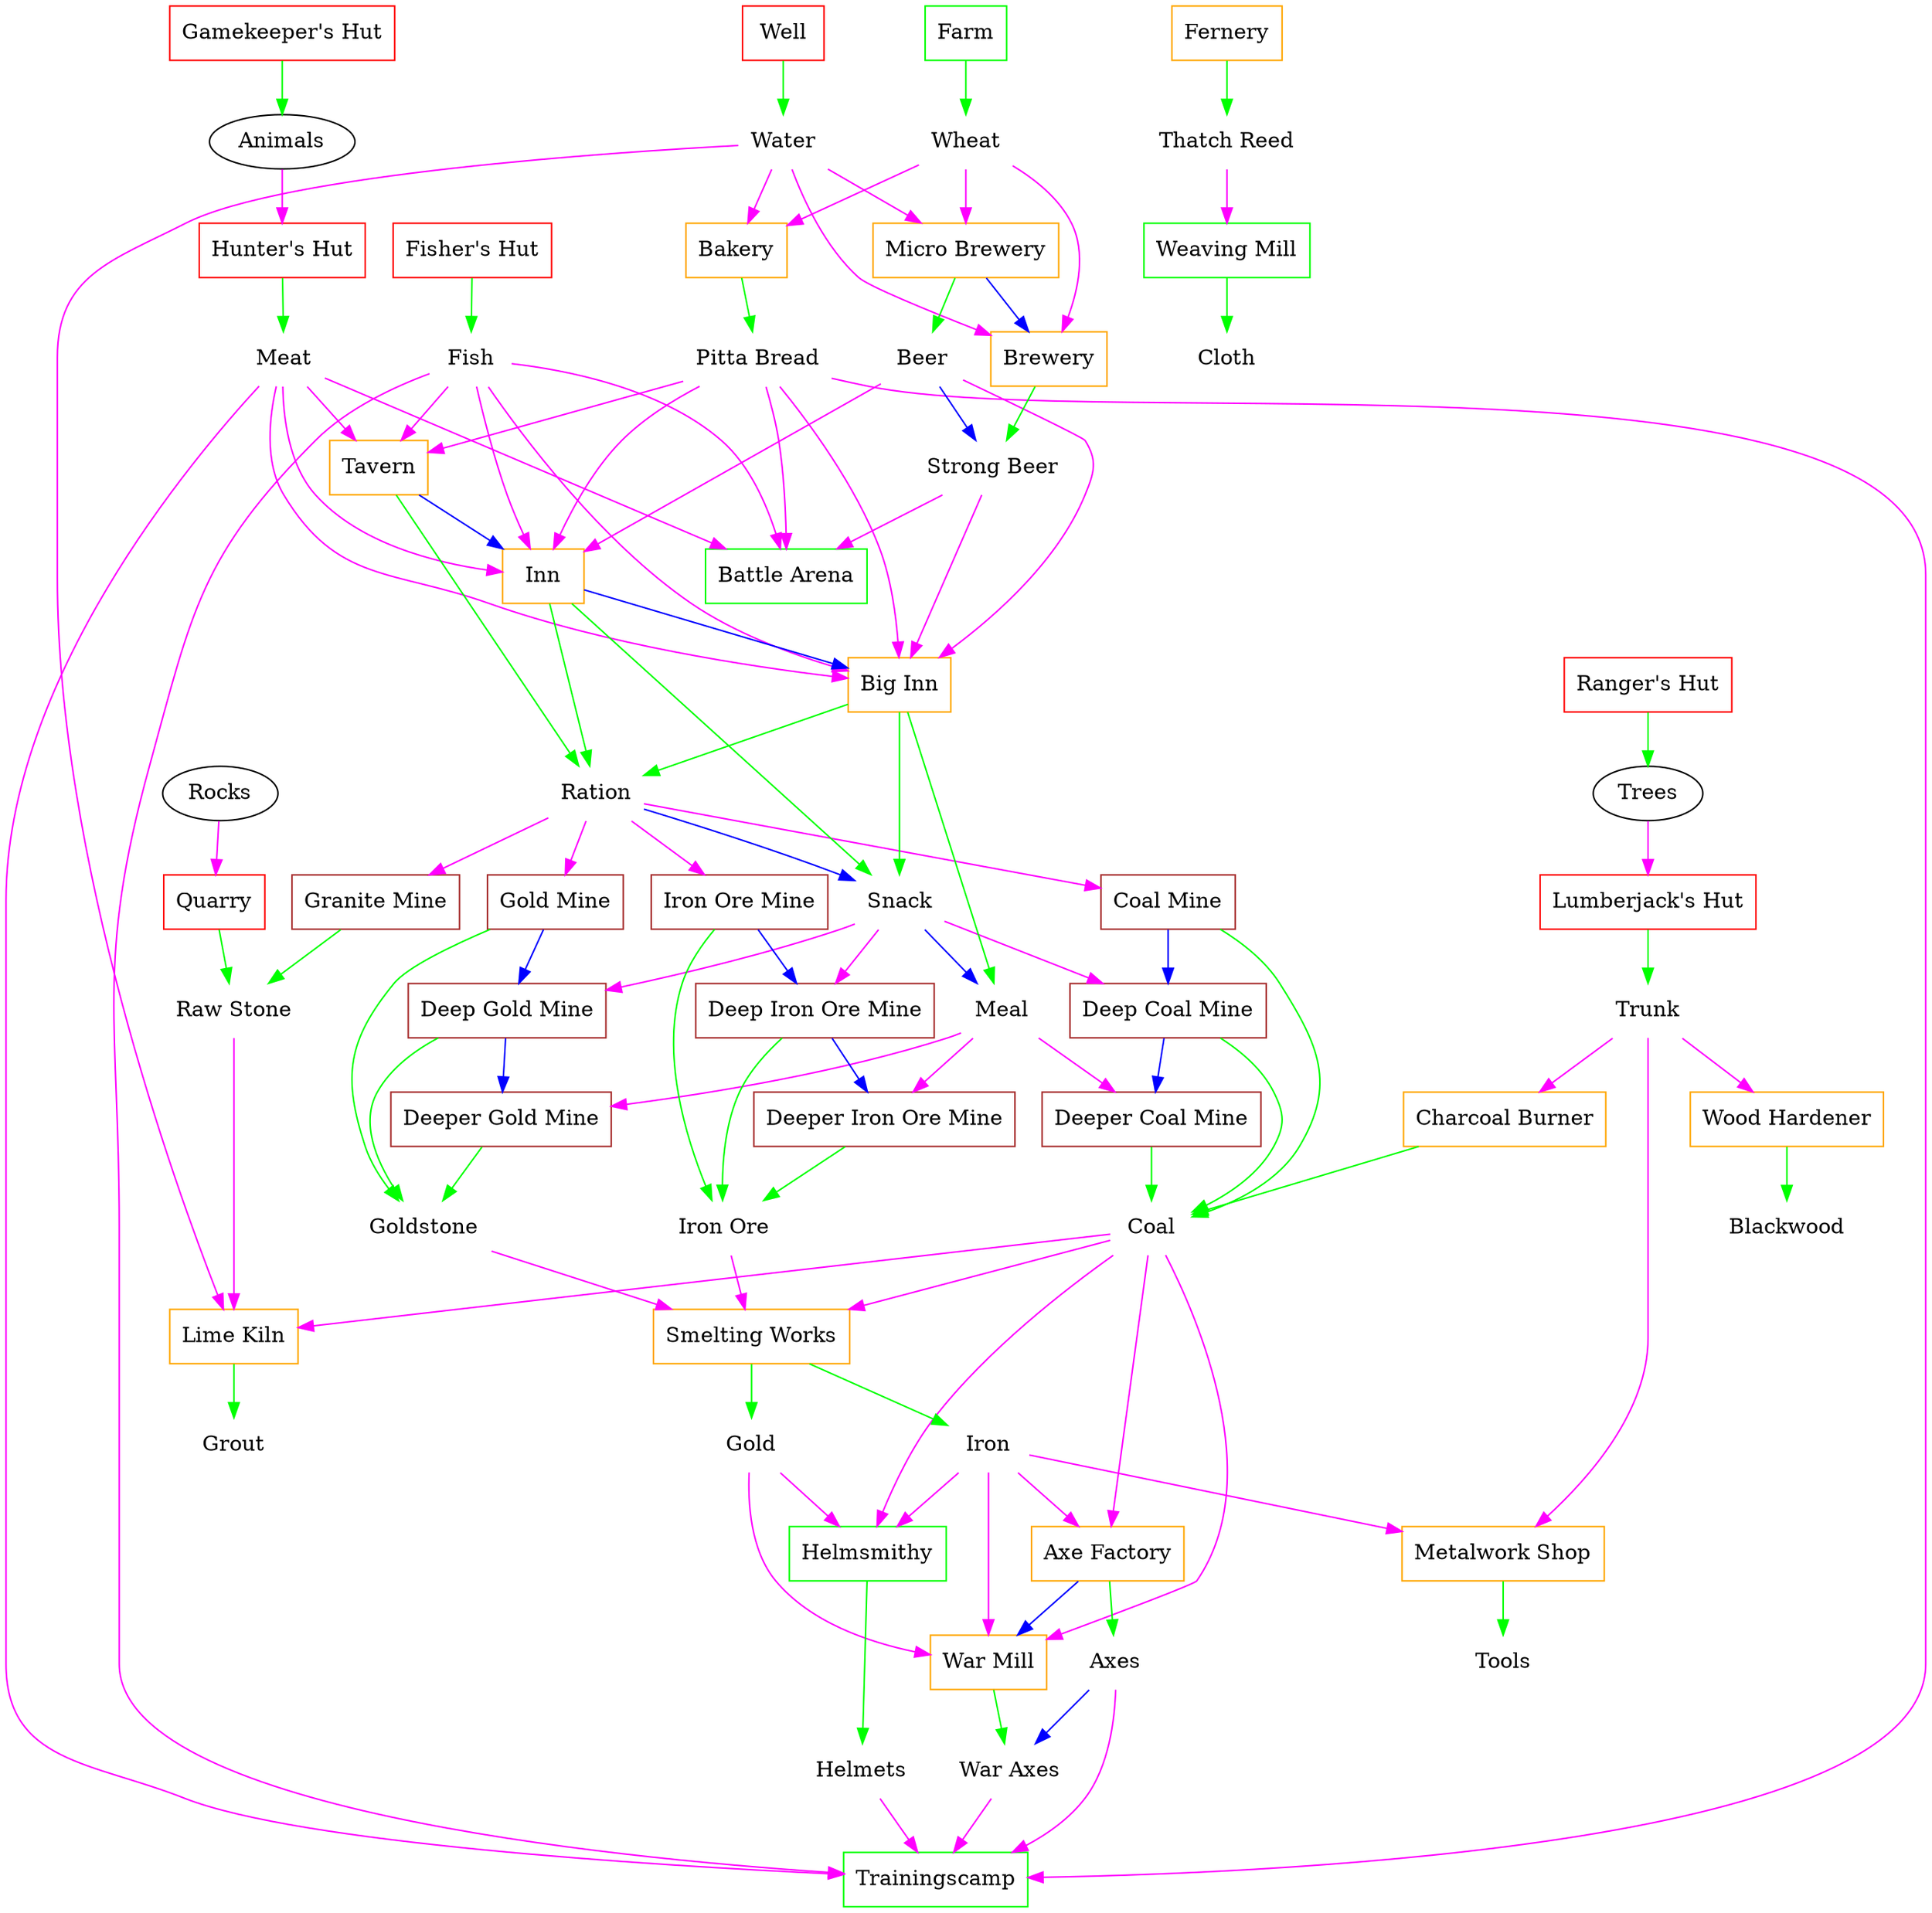 // Based on: http://wl.widelands.org/help/barbarians/buildings/

digraph "Widelands Barbarians Tribe Tech Tree"
{
	"Rocks" [shape=ellipse]
	"Trees" [shape=ellipse]
	"Animals" [shape=ellipse]

	// wares

	"Water" [shape=plaintext]
	"Meat" [shape=plaintext]
	"Fish" [shape=plaintext]
	"Raw Stone" [shape=plaintext]
	"Trunk" [shape=plaintext]
	"Blackwood" [shape=plaintext]
	"Thatch Reed" [shape=plaintext]
	"Grout" [shape=plaintext]
	"Wheat" [shape=plaintext]
	"Pitta Bread" [shape=plaintext]
	"Beer" [shape=plaintext]
	"Strong Beer" [shape=plaintext]
	"Coal" [shape=plaintext]
	"Iron Ore" [shape=plaintext]
	"Iron" [shape=plaintext]
	"Goldstone" [shape=plaintext]
	"Gold" [shape=plaintext]
	"Ration" [shape=plaintext]
	"Snack" [shape=plaintext]
	"Meal" [shape=plaintext]
	"Tools" [shape=plaintext]
	"Axes" [shape=plaintext]
	"War Axes" [shape=plaintext]
	"Helmets" [shape=plaintext]
	"Cloth" [shape=plaintext]

	// small buildings

	"Fisher's Hut" [shape=box, color=red]
	"Gamekeeper's Hut" [shape=box, color=red]
	"Hunter's Hut" [shape=box, color=red]
	"Lumberjack's Hut" [shape=box, color=red]
	"Quarry" [shape=box, color=red]
	"Ranger's Hut" [shape=box, color=red]
	"Well" [shape=box, color=red]

	// medium buildings

	"Axe Factory" [shape=box, color=orange]
	"War Mill" [shape=box, color=orange]
	"Bakery" [shape=box, color=orange]
	"Charcoal Burner" [shape=box, color=orange]
	"Wood Hardener" [shape=box, color=orange]
	"Fernery" [shape=box, color=orange]
	"Lime Kiln" [shape=box, color=orange]
	"Metalwork Shop" [shape=box, color=orange]
	"Micro Brewery" [shape=box, color=orange]
	"Brewery" [shape=box, color=orange]
	"Smelting Works" [shape=box, color=orange]
	"Tavern" [shape=box, color=orange]
	"Inn" [shape=box, color=orange]
	"Big Inn" [shape=box, color=orange]

	// large buildings

	"Farm" [shape=box, color=green]
	"Battle Arena" [shape=box, color=green]
	"Weaving Mill" [shape=box, color=green]
	"Helmsmithy" [shape=box, color=green]
	"Trainingscamp" [shape=box, color=green]

	// mines

	"Coal Mine" [shape=box, color=brown]
	"Gold Mine" [shape=box, color=brown]
	"Granite Mine" [shape=box, color=brown]
	"Iron Ore Mine" [shape=box, color=brown]

	"Deep Coal Mine" [shape=box, color=brown]
	"Deep Gold Mine" [shape=box, color=brown]
	"Deep Iron Ore Mine" [shape=box, color=brown]

	"Deeper Coal Mine" [shape=box, color=brown]
	"Deeper Gold Mine" [shape=box, color=brown]
	"Deeper Iron Ore Mine" [shape=box, color=brown]

	// enhancements

	"Beer" -> "Strong Beer" [color=blue]
	"Ration" -> "Snack" -> "Meal" [color=blue]
	"Axes" -> "War Axes" [color=blue]

	"Micro Brewery" -> "Brewery" [color=blue]
	"Tavern" -> "Inn" -> "Big Inn" [color=blue]
	"Coal Mine" -> "Deep Coal Mine" -> "Deeper Coal Mine" [color=blue]
	"Gold Mine" -> "Deep Gold Mine" -> "Deeper Gold Mine" [color=blue]
	"Iron Ore Mine" -> "Deep Iron Ore Mine" -> "Deeper Iron Ore Mine" [color=blue]
	"Axe Factory" -> "War Mill" [color=blue]

	// produces

	"Fisher's Hut" -> "Fish" [color=green]
	"Gamekeeper's Hut" -> "Animals" [color=green]
	"Hunter's Hut" -> "Meat" [color=green]
	"Lumberjack's Hut" -> "Trunk" [color=green]
	"Quarry" -> "Raw Stone" [color=green]
	"Ranger's Hut" -> "Trees" [color=green]
	"Well" -> "Water" [color=green]

	"Axe Factory" -> "Axes" [color=green]
	"War Mill" -> "War Axes" [color=green]
	"Bakery" -> "Pitta Bread" [color=green]
	"Charcoal Burner" -> "Coal" [color=green]
	"Wood Hardener" -> "Blackwood" [color=green]
	"Fernery" -> "Thatch Reed" [color=green]
	"Lime Kiln" -> "Grout" [color=green]
	"Metalwork Shop" -> "Tools" [color=green]
	"Micro Brewery" -> "Beer" [color=green]
	"Brewery" -> "Strong Beer" [color=green]
	"Smelting Works" -> "Iron" [color=green]
	"Smelting Works" -> "Gold" [color=green]
	"Tavern" -> "Ration" [color=green]
	"Inn" -> "Ration" [color=green]
	"Inn" -> "Snack" [color=green]
	"Big Inn" -> "Ration" [color=green]
	"Big Inn" -> "Snack" [color=green]
	"Big Inn" -> "Meal" [color=green]

	"Farm" -> "Wheat" [color=green]
	"Helmsmithy" -> "Helmets" [color=green]
	"Weaving Mill" -> "Cloth" [color=green]

	"Coal Mine" -> "Coal" [color=green]
	"Gold Mine" -> "Goldstone" [color=green]
	"Granite Mine" -> "Raw Stone" [color=green]
	"Iron Ore Mine" -> "Iron Ore" [color=green]

	"Deep Coal Mine" -> "Coal" [color=green]
	"Deep Gold Mine" -> "Goldstone" [color=green]
	"Deep Iron Ore Mine" -> "Iron Ore" [color=green]

	"Deeper Coal Mine" -> "Coal" [color=green]
	"Deeper Gold Mine" -> "Goldstone" [color=green]
	"Deeper Iron Ore Mine" -> "Iron Ore" [color=green]

	// consumes

	"Trees" -> "Lumberjack's Hut" [color=magenta]
	"Animals" -> "Hunter's Hut" [color=magenta]
	"Rocks" -> "Quarry" [color=magenta]

	"Iron" -> "Axe Factory" [color=magenta]
	"Coal" -> "Axe Factory" [color=magenta]
	"Gold" -> "War Mill" [color=magenta]
	"Iron" -> "War Mill" [color=magenta]
	"Coal" -> "War Mill" [color=magenta]
	"Wheat" -> "Bakery" [color=magenta]
	"Water" -> "Bakery" [color=magenta]
	"Trunk" -> "Charcoal Burner" [color=magenta]
	"Trunk" -> "Wood Hardener" [color=magenta]
	"Raw Stone" -> "Lime Kiln" [color=magenta]
	"Water" -> "Lime Kiln" [color=magenta]
	"Coal" -> "Lime Kiln" [color=magenta]
	"Trunk" -> "Metalwork Shop" [color=magenta]
	"Iron" -> "Metalwork Shop" [color=magenta]
	"Wheat" -> "Micro Brewery" [color=magenta]
	"Water" -> "Micro Brewery" [color=magenta]
	"Wheat" -> "Brewery" [color=magenta]
	"Water" -> "Brewery" [color=magenta]
	"Goldstone" -> "Smelting Works" [color=magenta]
	"Iron Ore" -> "Smelting Works" [color=magenta]
	"Coal" -> "Smelting Works" [color=magenta]
	"Fish" -> "Tavern" [color=magenta]
	"Meat" -> "Tavern" [color=magenta]
	"Pitta Bread" -> "Tavern" [color=magenta]
	"Fish" -> "Inn" [color=magenta]
	"Meat" -> "Inn" [color=magenta]
	"Beer" -> "Inn" [color=magenta]
	"Pitta Bread" -> "Inn" [color=magenta]
	"Fish" -> "Big Inn" [color=magenta]
	"Meat" -> "Big Inn" [color=magenta]
	"Beer" -> "Big Inn" [color=magenta]
	"Strong Beer" -> "Big Inn" [color=magenta]
	"Pitta Bread" -> "Big Inn" [color=magenta]

	"Fish" -> "Battle Arena" [color=magenta]
	"Meat" -> "Battle Arena" [color=magenta]
	"Pitta Bread" -> "Battle Arena" [color=magenta]
	"Strong Beer" -> "Battle Arena" [color=magenta]
	"Thatch Reed" -> "Weaving Mill" [color=magenta]
	"Gold" -> "Helmsmithy" [color=magenta]
	"Iron" -> "Helmsmithy" [color=magenta]
	"Coal" -> "Helmsmithy" [color=magenta]
	"Fish" -> "Trainingscamp" [color=magenta]
	"Meat" -> "Trainingscamp" [color=magenta]
	"Pitta Bread" -> "Trainingscamp" [color=magenta]
	"Helmets" -> "Trainingscamp" [color=magenta]
	"Axes" -> "Trainingscamp" [color=magenta]
	"War Axes" -> "Trainingscamp" [color=magenta]

	"Ration" -> "Coal Mine" [color=magenta]
	"Ration" -> "Gold Mine" [color=magenta]
	"Ration" -> "Granite Mine" [color=magenta]
	"Ration" -> "Iron Ore Mine" [color=magenta]

	"Snack" -> "Deep Coal Mine" [color=magenta]
	"Snack" -> "Deep Gold Mine" [color=magenta]
	"Snack" -> "Deep Iron Ore Mine" [color=magenta]

	"Meal" -> "Deeper Coal Mine" [color=magenta]
	"Meal" -> "Deeper Gold Mine" [color=magenta]
	"Meal" -> "Deeper Iron Ore Mine" [color=magenta]
}

